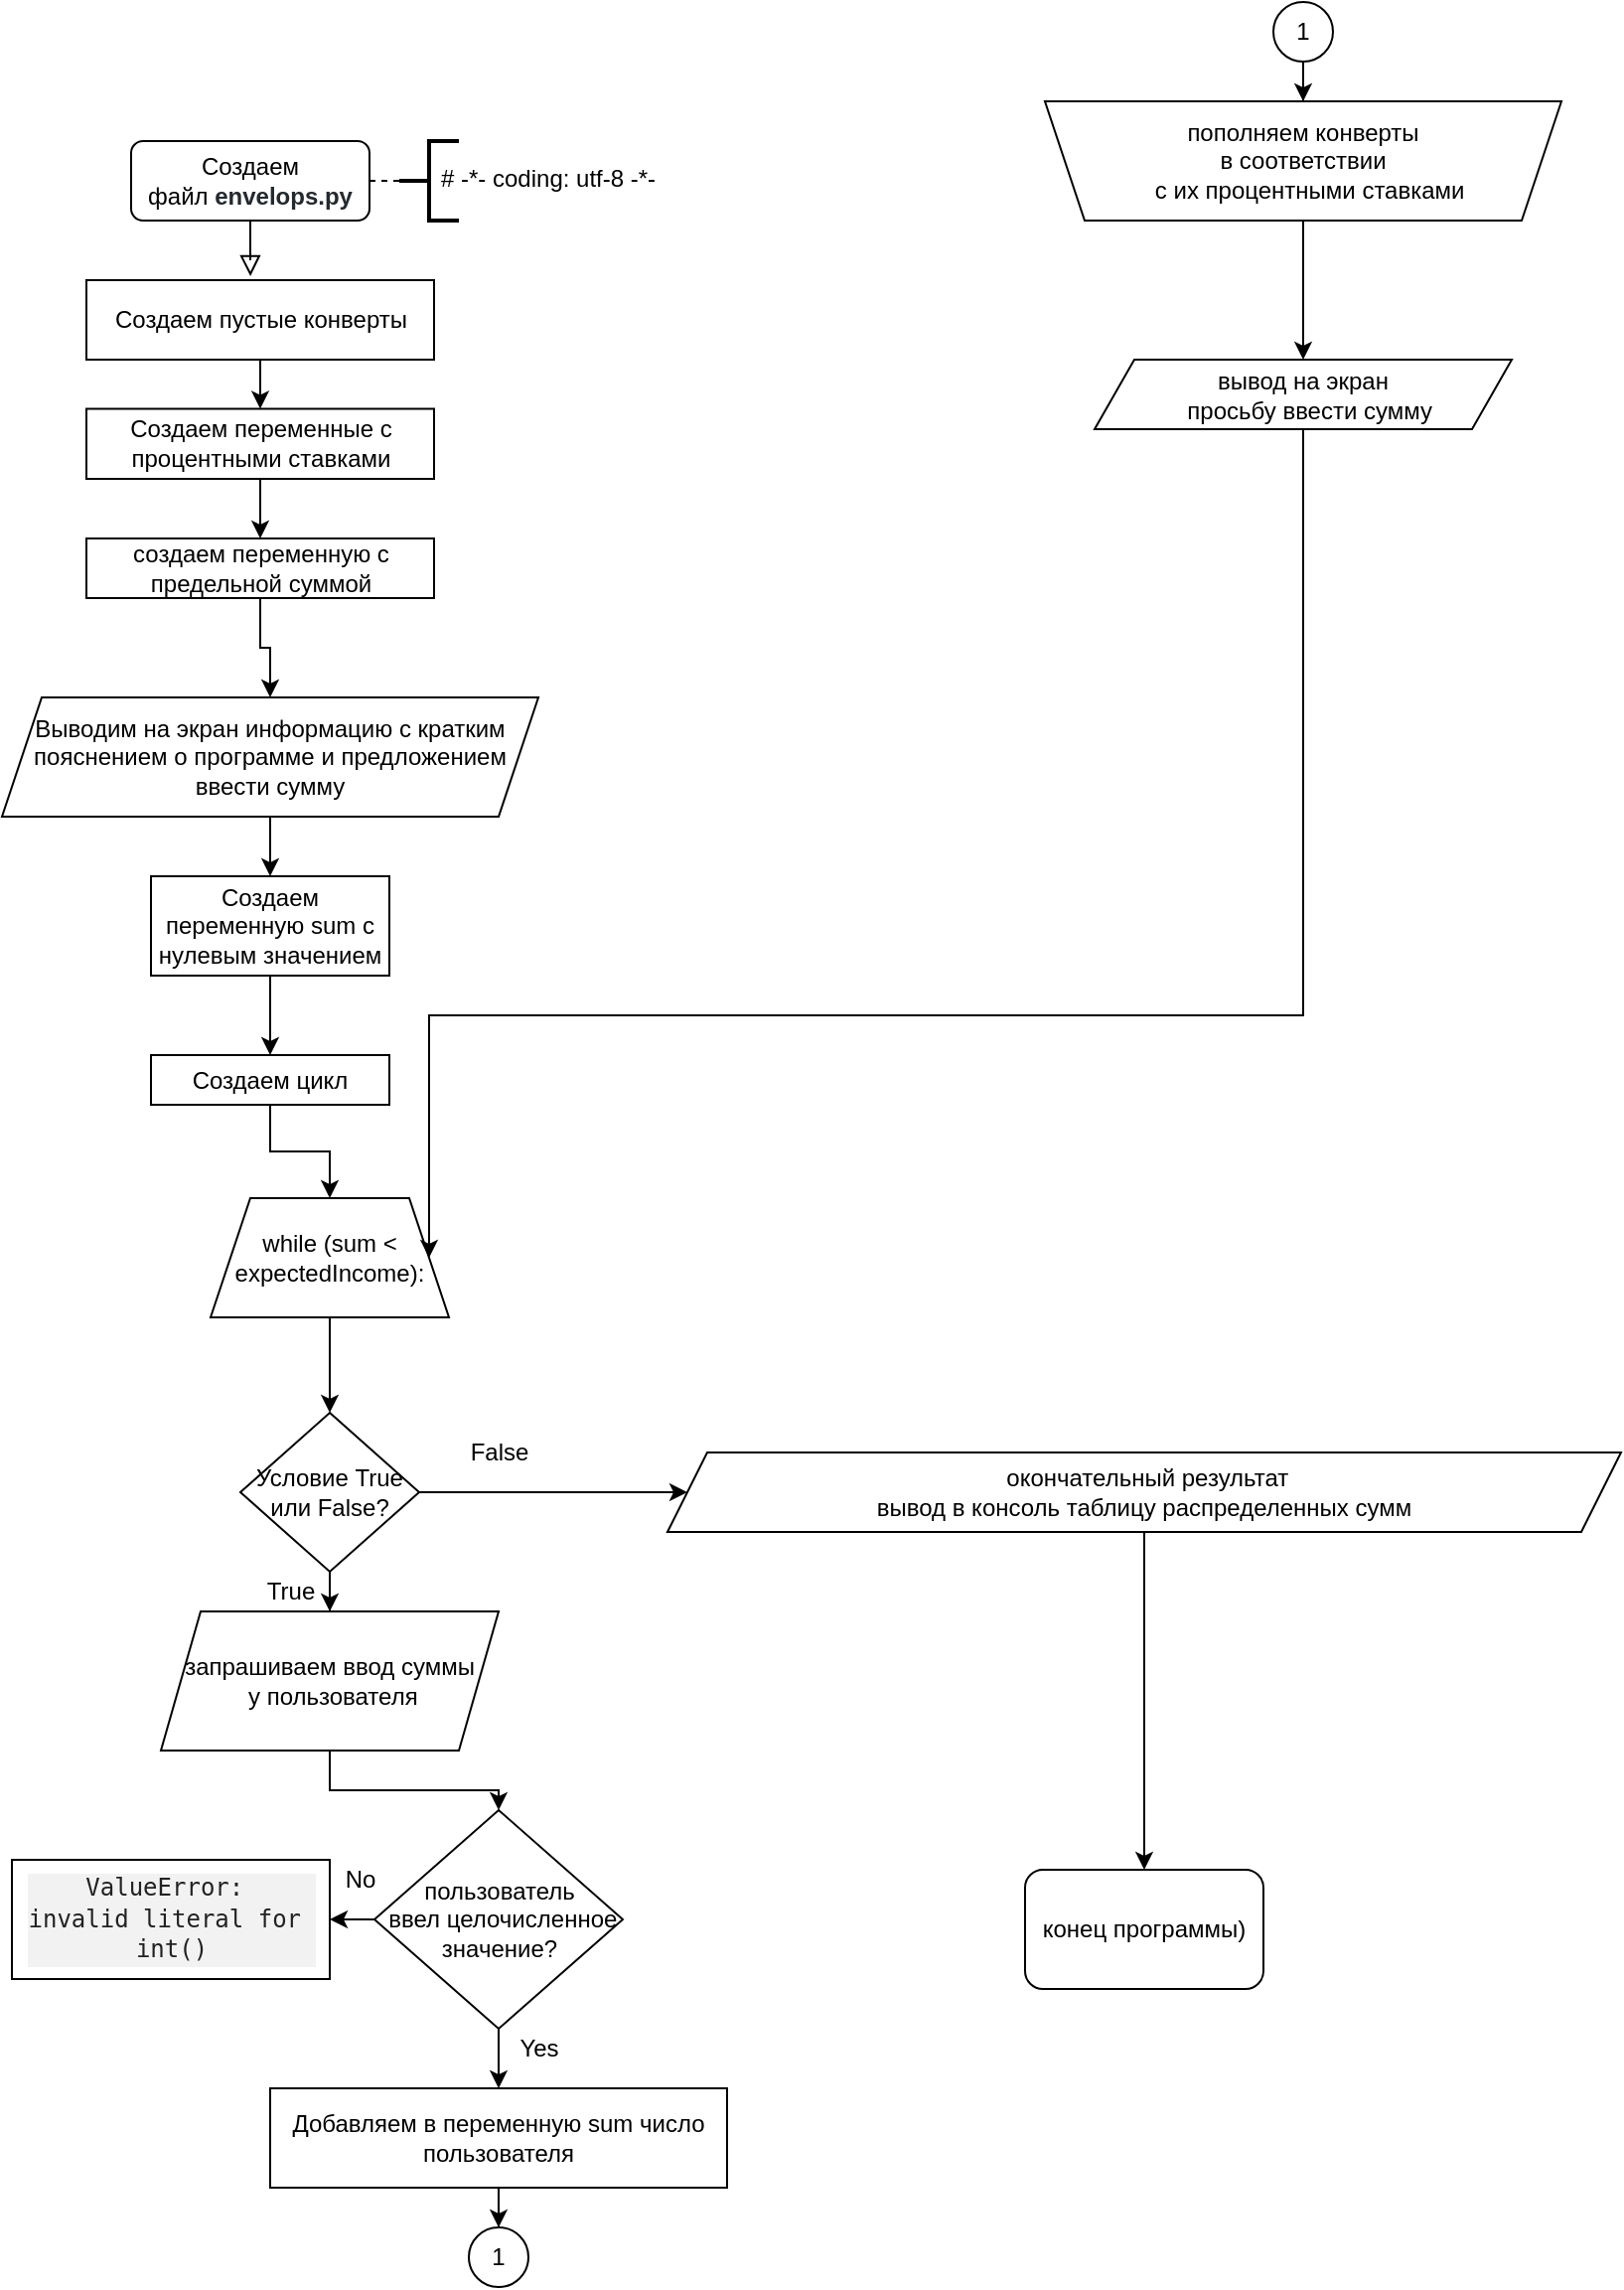 <mxfile version="13.7.5" type="google"><diagram id="C5RBs43oDa-KdzZeNtuy" name="Page-1"><mxGraphModel dx="1182" dy="771" grid="1" gridSize="10" guides="1" tooltips="1" connect="1" arrows="1" fold="1" page="1" pageScale="1" pageWidth="827" pageHeight="1169" math="0" shadow="0"><root><mxCell id="WIyWlLk6GJQsqaUBKTNV-0"/><mxCell id="WIyWlLk6GJQsqaUBKTNV-1" parent="WIyWlLk6GJQsqaUBKTNV-0"/><mxCell id="WIyWlLk6GJQsqaUBKTNV-2" value="" style="rounded=0;html=1;jettySize=auto;orthogonalLoop=1;fontSize=11;endArrow=block;endFill=0;endSize=8;strokeWidth=1;shadow=0;labelBackgroundColor=none;edgeStyle=orthogonalEdgeStyle;entryX=0.962;entryY=-0.1;entryDx=0;entryDy=0;entryPerimeter=0;" parent="WIyWlLk6GJQsqaUBKTNV-1" source="WIyWlLk6GJQsqaUBKTNV-3" edge="1"><mxGeometry relative="1" as="geometry"><mxPoint x="130.06" y="148" as="targetPoint"/></mxGeometry></mxCell><mxCell id="WIyWlLk6GJQsqaUBKTNV-3" value="&lt;font style=&quot;font-size: 12px&quot;&gt;Создаем файл&amp;nbsp;&lt;span style=&quot;box-sizing: border-box ; font-weight: 600 ; color: rgb(36 , 41 , 46) ; font-family: , &amp;#34;blinkmacsystemfont&amp;#34; , &amp;#34;segoe ui&amp;#34; , &amp;#34;helvetica&amp;#34; , &amp;#34;arial&amp;#34; , sans-serif , &amp;#34;apple color emoji&amp;#34; , &amp;#34;segoe ui emoji&amp;#34; ; background-color: rgb(255 , 255 , 255)&quot;&gt;envelops.py&lt;/span&gt;&lt;/font&gt;" style="rounded=1;whiteSpace=wrap;html=1;fontSize=12;glass=0;strokeWidth=1;shadow=0;" parent="WIyWlLk6GJQsqaUBKTNV-1" vertex="1"><mxGeometry x="70" y="80" width="120" height="40" as="geometry"/></mxCell><mxCell id="czyuqAmmIly9jmixBcf_-2" value="" style="strokeWidth=2;html=1;shape=mxgraph.flowchart.annotation_2;align=left;labelPosition=right;pointerEvents=1;" parent="WIyWlLk6GJQsqaUBKTNV-1" vertex="1"><mxGeometry x="205" y="80" width="30" height="40" as="geometry"/></mxCell><mxCell id="czyuqAmmIly9jmixBcf_-6" value="" style="endArrow=none;dashed=1;html=1;exitX=1;exitY=0.5;exitDx=0;exitDy=0;" parent="WIyWlLk6GJQsqaUBKTNV-1" source="WIyWlLk6GJQsqaUBKTNV-3" target="czyuqAmmIly9jmixBcf_-2" edge="1"><mxGeometry width="50" height="50" relative="1" as="geometry"><mxPoint x="280" y="100" as="sourcePoint"/><mxPoint x="320" y="100" as="targetPoint"/></mxGeometry></mxCell><mxCell id="czyuqAmmIly9jmixBcf_-31" value="" style="edgeStyle=orthogonalEdgeStyle;rounded=0;orthogonalLoop=1;jettySize=auto;html=1;" parent="WIyWlLk6GJQsqaUBKTNV-1" source="czyuqAmmIly9jmixBcf_-8" target="czyuqAmmIly9jmixBcf_-30" edge="1"><mxGeometry relative="1" as="geometry"/></mxCell><mxCell id="czyuqAmmIly9jmixBcf_-8" value="Создаем пустые конверты" style="rounded=0;whiteSpace=wrap;html=1;" parent="WIyWlLk6GJQsqaUBKTNV-1" vertex="1"><mxGeometry x="47.5" y="150" width="175" height="40" as="geometry"/></mxCell><mxCell id="czyuqAmmIly9jmixBcf_-21" value="# -*- coding: utf-8 -*-" style="text;whiteSpace=wrap;html=1;" parent="WIyWlLk6GJQsqaUBKTNV-1" vertex="1"><mxGeometry x="224" y="85" width="130" height="30" as="geometry"/></mxCell><mxCell id="czyuqAmmIly9jmixBcf_-43" value="" style="edgeStyle=orthogonalEdgeStyle;rounded=0;orthogonalLoop=1;jettySize=auto;html=1;" parent="WIyWlLk6GJQsqaUBKTNV-1" source="czyuqAmmIly9jmixBcf_-30" target="czyuqAmmIly9jmixBcf_-42" edge="1"><mxGeometry relative="1" as="geometry"/></mxCell><mxCell id="czyuqAmmIly9jmixBcf_-30" value="Создаем переменные с процентными ставками" style="rounded=0;whiteSpace=wrap;html=1;" parent="WIyWlLk6GJQsqaUBKTNV-1" vertex="1"><mxGeometry x="47.5" y="214.75" width="175" height="35.25" as="geometry"/></mxCell><mxCell id="l38yQrs3cIFbPPsqEU-T-0" value="" style="edgeStyle=orthogonalEdgeStyle;rounded=0;orthogonalLoop=1;jettySize=auto;html=1;" edge="1" parent="WIyWlLk6GJQsqaUBKTNV-1" source="czyuqAmmIly9jmixBcf_-42" target="czyuqAmmIly9jmixBcf_-64"><mxGeometry relative="1" as="geometry"/></mxCell><mxCell id="czyuqAmmIly9jmixBcf_-42" value="создаем переменную с предельной суммой" style="rounded=0;whiteSpace=wrap;html=1;" parent="WIyWlLk6GJQsqaUBKTNV-1" vertex="1"><mxGeometry x="47.5" y="280" width="175" height="30" as="geometry"/></mxCell><mxCell id="czyuqAmmIly9jmixBcf_-63" value="" style="edgeStyle=orthogonalEdgeStyle;rounded=0;orthogonalLoop=1;jettySize=auto;html=1;" parent="WIyWlLk6GJQsqaUBKTNV-1" source="czyuqAmmIly9jmixBcf_-60" target="czyuqAmmIly9jmixBcf_-62" edge="1"><mxGeometry relative="1" as="geometry"/></mxCell><mxCell id="czyuqAmmIly9jmixBcf_-60" value="Создаем цикл" style="whiteSpace=wrap;html=1;" parent="WIyWlLk6GJQsqaUBKTNV-1" vertex="1"><mxGeometry x="80" y="540" width="120" height="25" as="geometry"/></mxCell><mxCell id="czyuqAmmIly9jmixBcf_-66" value="" style="edgeStyle=orthogonalEdgeStyle;rounded=0;orthogonalLoop=1;jettySize=auto;html=1;" parent="WIyWlLk6GJQsqaUBKTNV-1" source="czyuqAmmIly9jmixBcf_-62" target="czyuqAmmIly9jmixBcf_-65" edge="1"><mxGeometry relative="1" as="geometry"/></mxCell><mxCell id="czyuqAmmIly9jmixBcf_-62" value="while (sum &lt; expectedIncome):" style="shape=trapezoid;perimeter=trapezoidPerimeter;whiteSpace=wrap;html=1;fixedSize=1;" parent="WIyWlLk6GJQsqaUBKTNV-1" vertex="1"><mxGeometry x="110" y="612" width="120" height="60" as="geometry"/></mxCell><mxCell id="l38yQrs3cIFbPPsqEU-T-5" value="" style="edgeStyle=orthogonalEdgeStyle;rounded=0;orthogonalLoop=1;jettySize=auto;html=1;" edge="1" parent="WIyWlLk6GJQsqaUBKTNV-1" source="czyuqAmmIly9jmixBcf_-64" target="l38yQrs3cIFbPPsqEU-T-4"><mxGeometry relative="1" as="geometry"/></mxCell><mxCell id="czyuqAmmIly9jmixBcf_-64" value="Выводим на экран информацию с кратким пояснением о программе и предложением ввести сумму" style="shape=parallelogram;perimeter=parallelogramPerimeter;whiteSpace=wrap;html=1;fixedSize=1;" parent="WIyWlLk6GJQsqaUBKTNV-1" vertex="1"><mxGeometry x="5" y="360" width="270" height="60" as="geometry"/></mxCell><mxCell id="czyuqAmmIly9jmixBcf_-68" value="" style="edgeStyle=orthogonalEdgeStyle;rounded=0;orthogonalLoop=1;jettySize=auto;html=1;" parent="WIyWlLk6GJQsqaUBKTNV-1" source="czyuqAmmIly9jmixBcf_-65" target="czyuqAmmIly9jmixBcf_-67" edge="1"><mxGeometry relative="1" as="geometry"/></mxCell><mxCell id="czyuqAmmIly9jmixBcf_-103" value="" style="edgeStyle=orthogonalEdgeStyle;rounded=0;orthogonalLoop=1;jettySize=auto;html=1;" parent="WIyWlLk6GJQsqaUBKTNV-1" source="czyuqAmmIly9jmixBcf_-65" target="czyuqAmmIly9jmixBcf_-102" edge="1"><mxGeometry relative="1" as="geometry"/></mxCell><mxCell id="czyuqAmmIly9jmixBcf_-65" value="Условие True или False?" style="rhombus;whiteSpace=wrap;html=1;" parent="WIyWlLk6GJQsqaUBKTNV-1" vertex="1"><mxGeometry x="125" y="720" width="90" height="80" as="geometry"/></mxCell><mxCell id="czyuqAmmIly9jmixBcf_-74" value="" style="edgeStyle=orthogonalEdgeStyle;rounded=0;orthogonalLoop=1;jettySize=auto;html=1;" parent="WIyWlLk6GJQsqaUBKTNV-1" source="czyuqAmmIly9jmixBcf_-67" target="czyuqAmmIly9jmixBcf_-73" edge="1"><mxGeometry relative="1" as="geometry"/></mxCell><mxCell id="czyuqAmmIly9jmixBcf_-67" value="запрашиваем ввод суммы&lt;br&gt;&amp;nbsp;у пользователя" style="shape=parallelogram;perimeter=parallelogramPerimeter;whiteSpace=wrap;html=1;fixedSize=1;" parent="WIyWlLk6GJQsqaUBKTNV-1" vertex="1"><mxGeometry x="85" y="820" width="170" height="70" as="geometry"/></mxCell><mxCell id="czyuqAmmIly9jmixBcf_-69" value="True" style="text;html=1;align=center;verticalAlign=middle;resizable=0;points=[];autosize=1;" parent="WIyWlLk6GJQsqaUBKTNV-1" vertex="1"><mxGeometry x="130" y="800" width="40" height="20" as="geometry"/></mxCell><mxCell id="czyuqAmmIly9jmixBcf_-76" value="" style="edgeStyle=orthogonalEdgeStyle;rounded=0;orthogonalLoop=1;jettySize=auto;html=1;" parent="WIyWlLk6GJQsqaUBKTNV-1" source="czyuqAmmIly9jmixBcf_-73" target="czyuqAmmIly9jmixBcf_-75" edge="1"><mxGeometry relative="1" as="geometry"/></mxCell><mxCell id="czyuqAmmIly9jmixBcf_-79" value="" style="edgeStyle=orthogonalEdgeStyle;rounded=0;orthogonalLoop=1;jettySize=auto;html=1;" parent="WIyWlLk6GJQsqaUBKTNV-1" source="czyuqAmmIly9jmixBcf_-73" target="czyuqAmmIly9jmixBcf_-78" edge="1"><mxGeometry relative="1" as="geometry"/></mxCell><mxCell id="czyuqAmmIly9jmixBcf_-73" value="пользователь&lt;br&gt;&amp;nbsp;ввел целочисленное значение?" style="rhombus;whiteSpace=wrap;html=1;" parent="WIyWlLk6GJQsqaUBKTNV-1" vertex="1"><mxGeometry x="192.5" y="920" width="125" height="110" as="geometry"/></mxCell><mxCell id="czyuqAmmIly9jmixBcf_-86" value="" style="edgeStyle=orthogonalEdgeStyle;rounded=0;orthogonalLoop=1;jettySize=auto;html=1;" parent="WIyWlLk6GJQsqaUBKTNV-1" source="czyuqAmmIly9jmixBcf_-75" target="czyuqAmmIly9jmixBcf_-85" edge="1"><mxGeometry relative="1" as="geometry"/></mxCell><mxCell id="czyuqAmmIly9jmixBcf_-75" value="Добавляем в переменную sum число пользователя" style="whiteSpace=wrap;html=1;" parent="WIyWlLk6GJQsqaUBKTNV-1" vertex="1"><mxGeometry x="140" y="1060" width="230" height="50" as="geometry"/></mxCell><mxCell id="czyuqAmmIly9jmixBcf_-77" value="Yes" style="text;html=1;align=center;verticalAlign=middle;resizable=0;points=[];autosize=1;" parent="WIyWlLk6GJQsqaUBKTNV-1" vertex="1"><mxGeometry x="255" y="1030" width="40" height="20" as="geometry"/></mxCell><mxCell id="czyuqAmmIly9jmixBcf_-78" value="" style="whiteSpace=wrap;html=1;" parent="WIyWlLk6GJQsqaUBKTNV-1" vertex="1"><mxGeometry x="10" y="945" width="160" height="60" as="geometry"/></mxCell><mxCell id="czyuqAmmIly9jmixBcf_-80" value="No" style="text;html=1;align=center;verticalAlign=middle;resizable=0;points=[];autosize=1;" parent="WIyWlLk6GJQsqaUBKTNV-1" vertex="1"><mxGeometry x="170" y="945" width="30" height="20" as="geometry"/></mxCell><mxCell id="czyuqAmmIly9jmixBcf_-81" value="&lt;pre class=&quot;pycon geshifilter-pycon&quot; style=&quot;box-sizing: border-box ; margin-top: 0px ; margin-bottom: 0px ; overflow-x: auto ; padding: 0px ; background: rgb(242 , 242 , 242) ; line-height: 1.3 ; color: rgb(34 , 34 , 34)&quot;&gt;ValueError: &lt;/pre&gt;&lt;pre class=&quot;pycon geshifilter-pycon&quot; style=&quot;box-sizing: border-box ; margin-top: 0px ; margin-bottom: 0px ; overflow-x: auto ; padding: 0px ; background: rgb(242 , 242 , 242) ; line-height: 1.3 ; color: rgb(34 , 34 , 34)&quot;&gt;invalid literal for &lt;/pre&gt;&lt;pre class=&quot;pycon geshifilter-pycon&quot; style=&quot;box-sizing: border-box ; margin-top: 0px ; margin-bottom: 0px ; overflow-x: auto ; padding: 0px ; background: rgb(242 , 242 , 242) ; line-height: 1.3 ; color: rgb(34 , 34 , 34)&quot;&gt;int()&lt;/pre&gt;" style="text;html=1;align=center;verticalAlign=middle;resizable=0;points=[];autosize=1;" parent="WIyWlLk6GJQsqaUBKTNV-1" vertex="1"><mxGeometry x="15" y="950" width="150" height="50" as="geometry"/></mxCell><mxCell id="czyuqAmmIly9jmixBcf_-85" value="1" style="ellipse;whiteSpace=wrap;html=1;aspect=fixed;" parent="WIyWlLk6GJQsqaUBKTNV-1" vertex="1"><mxGeometry x="240" y="1130" width="30" height="30" as="geometry"/></mxCell><mxCell id="czyuqAmmIly9jmixBcf_-101" value="" style="edgeStyle=orthogonalEdgeStyle;rounded=0;orthogonalLoop=1;jettySize=auto;html=1;" parent="WIyWlLk6GJQsqaUBKTNV-1" source="czyuqAmmIly9jmixBcf_-87" target="czyuqAmmIly9jmixBcf_-100" edge="1"><mxGeometry relative="1" as="geometry"/></mxCell><mxCell id="czyuqAmmIly9jmixBcf_-87" value="1" style="ellipse;whiteSpace=wrap;html=1;aspect=fixed;" parent="WIyWlLk6GJQsqaUBKTNV-1" vertex="1"><mxGeometry x="645" y="10" width="30" height="30" as="geometry"/></mxCell><mxCell id="czyuqAmmIly9jmixBcf_-95" value="" style="edgeStyle=orthogonalEdgeStyle;rounded=0;orthogonalLoop=1;jettySize=auto;html=1;exitX=0.5;exitY=0;exitDx=0;exitDy=0;" parent="WIyWlLk6GJQsqaUBKTNV-1" source="czyuqAmmIly9jmixBcf_-100" target="czyuqAmmIly9jmixBcf_-94" edge="1"><mxGeometry relative="1" as="geometry"><mxPoint x="750" y="340" as="sourcePoint"/></mxGeometry></mxCell><mxCell id="czyuqAmmIly9jmixBcf_-99" style="edgeStyle=orthogonalEdgeStyle;rounded=0;orthogonalLoop=1;jettySize=auto;html=1;exitX=0.25;exitY=1;exitDx=0;exitDy=0;entryX=1;entryY=0.5;entryDx=0;entryDy=0;" parent="WIyWlLk6GJQsqaUBKTNV-1" source="czyuqAmmIly9jmixBcf_-94" target="czyuqAmmIly9jmixBcf_-62" edge="1"><mxGeometry relative="1" as="geometry"><Array as="points"><mxPoint x="660" y="225"/><mxPoint x="660" y="520"/><mxPoint x="220" y="520"/></Array></mxGeometry></mxCell><mxCell id="czyuqAmmIly9jmixBcf_-94" value="&lt;div&gt;вывод на экран&lt;/div&gt;&lt;div&gt;&amp;nbsp; просьбу ввести сумму&lt;/div&gt;" style="shape=parallelogram;perimeter=parallelogramPerimeter;whiteSpace=wrap;html=1;fixedSize=1;" parent="WIyWlLk6GJQsqaUBKTNV-1" vertex="1"><mxGeometry x="555" y="190" width="210" height="35" as="geometry"/></mxCell><mxCell id="czyuqAmmIly9jmixBcf_-100" value="&lt;div&gt;пополняем конверты&lt;/div&gt;&lt;div&gt;в соответствии&lt;/div&gt;&lt;div&gt;&amp;nbsp; с их процентными ставками&lt;/div&gt;" style="shape=trapezoid;perimeter=trapezoidPerimeter;whiteSpace=wrap;html=1;fixedSize=1;direction=west;" parent="WIyWlLk6GJQsqaUBKTNV-1" vertex="1"><mxGeometry x="530" y="60" width="260" height="60" as="geometry"/></mxCell><mxCell id="czyuqAmmIly9jmixBcf_-108" value="" style="edgeStyle=orthogonalEdgeStyle;rounded=0;orthogonalLoop=1;jettySize=auto;html=1;" parent="WIyWlLk6GJQsqaUBKTNV-1" source="czyuqAmmIly9jmixBcf_-102" target="czyuqAmmIly9jmixBcf_-107" edge="1"><mxGeometry relative="1" as="geometry"/></mxCell><mxCell id="czyuqAmmIly9jmixBcf_-102" value="&lt;div&gt;&amp;nbsp;окончательный результат&lt;/div&gt;&lt;div&gt;вывод в консоль таблицу распределенных сумм&lt;/div&gt;" style="shape=parallelogram;perimeter=parallelogramPerimeter;whiteSpace=wrap;html=1;fixedSize=1;" parent="WIyWlLk6GJQsqaUBKTNV-1" vertex="1"><mxGeometry x="340" y="740" width="480" height="40" as="geometry"/></mxCell><mxCell id="czyuqAmmIly9jmixBcf_-104" value="False" style="text;html=1;align=center;verticalAlign=middle;resizable=0;points=[];autosize=1;" parent="WIyWlLk6GJQsqaUBKTNV-1" vertex="1"><mxGeometry x="235" y="730" width="40" height="20" as="geometry"/></mxCell><mxCell id="czyuqAmmIly9jmixBcf_-107" value="конец программы)" style="rounded=1;whiteSpace=wrap;html=1;" parent="WIyWlLk6GJQsqaUBKTNV-1" vertex="1"><mxGeometry x="520" y="950" width="120" height="60" as="geometry"/></mxCell><mxCell id="l38yQrs3cIFbPPsqEU-T-6" value="" style="edgeStyle=orthogonalEdgeStyle;rounded=0;orthogonalLoop=1;jettySize=auto;html=1;" edge="1" parent="WIyWlLk6GJQsqaUBKTNV-1" source="l38yQrs3cIFbPPsqEU-T-4" target="czyuqAmmIly9jmixBcf_-60"><mxGeometry relative="1" as="geometry"/></mxCell><mxCell id="l38yQrs3cIFbPPsqEU-T-4" value="Создаем переменную sum с нулевым значением" style="rounded=0;whiteSpace=wrap;html=1;" vertex="1" parent="WIyWlLk6GJQsqaUBKTNV-1"><mxGeometry x="80" y="450" width="120" height="50" as="geometry"/></mxCell></root></mxGraphModel></diagram></mxfile>
